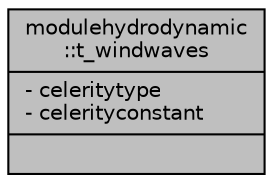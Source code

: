 digraph "modulehydrodynamic::t_windwaves"
{
 // LATEX_PDF_SIZE
  edge [fontname="Helvetica",fontsize="10",labelfontname="Helvetica",labelfontsize="10"];
  node [fontname="Helvetica",fontsize="10",shape=record];
  Node1 [label="{modulehydrodynamic\l::t_windwaves\n|- celeritytype\l- celerityconstant\l|}",height=0.2,width=0.4,color="black", fillcolor="grey75", style="filled", fontcolor="black",tooltip=" "];
}
